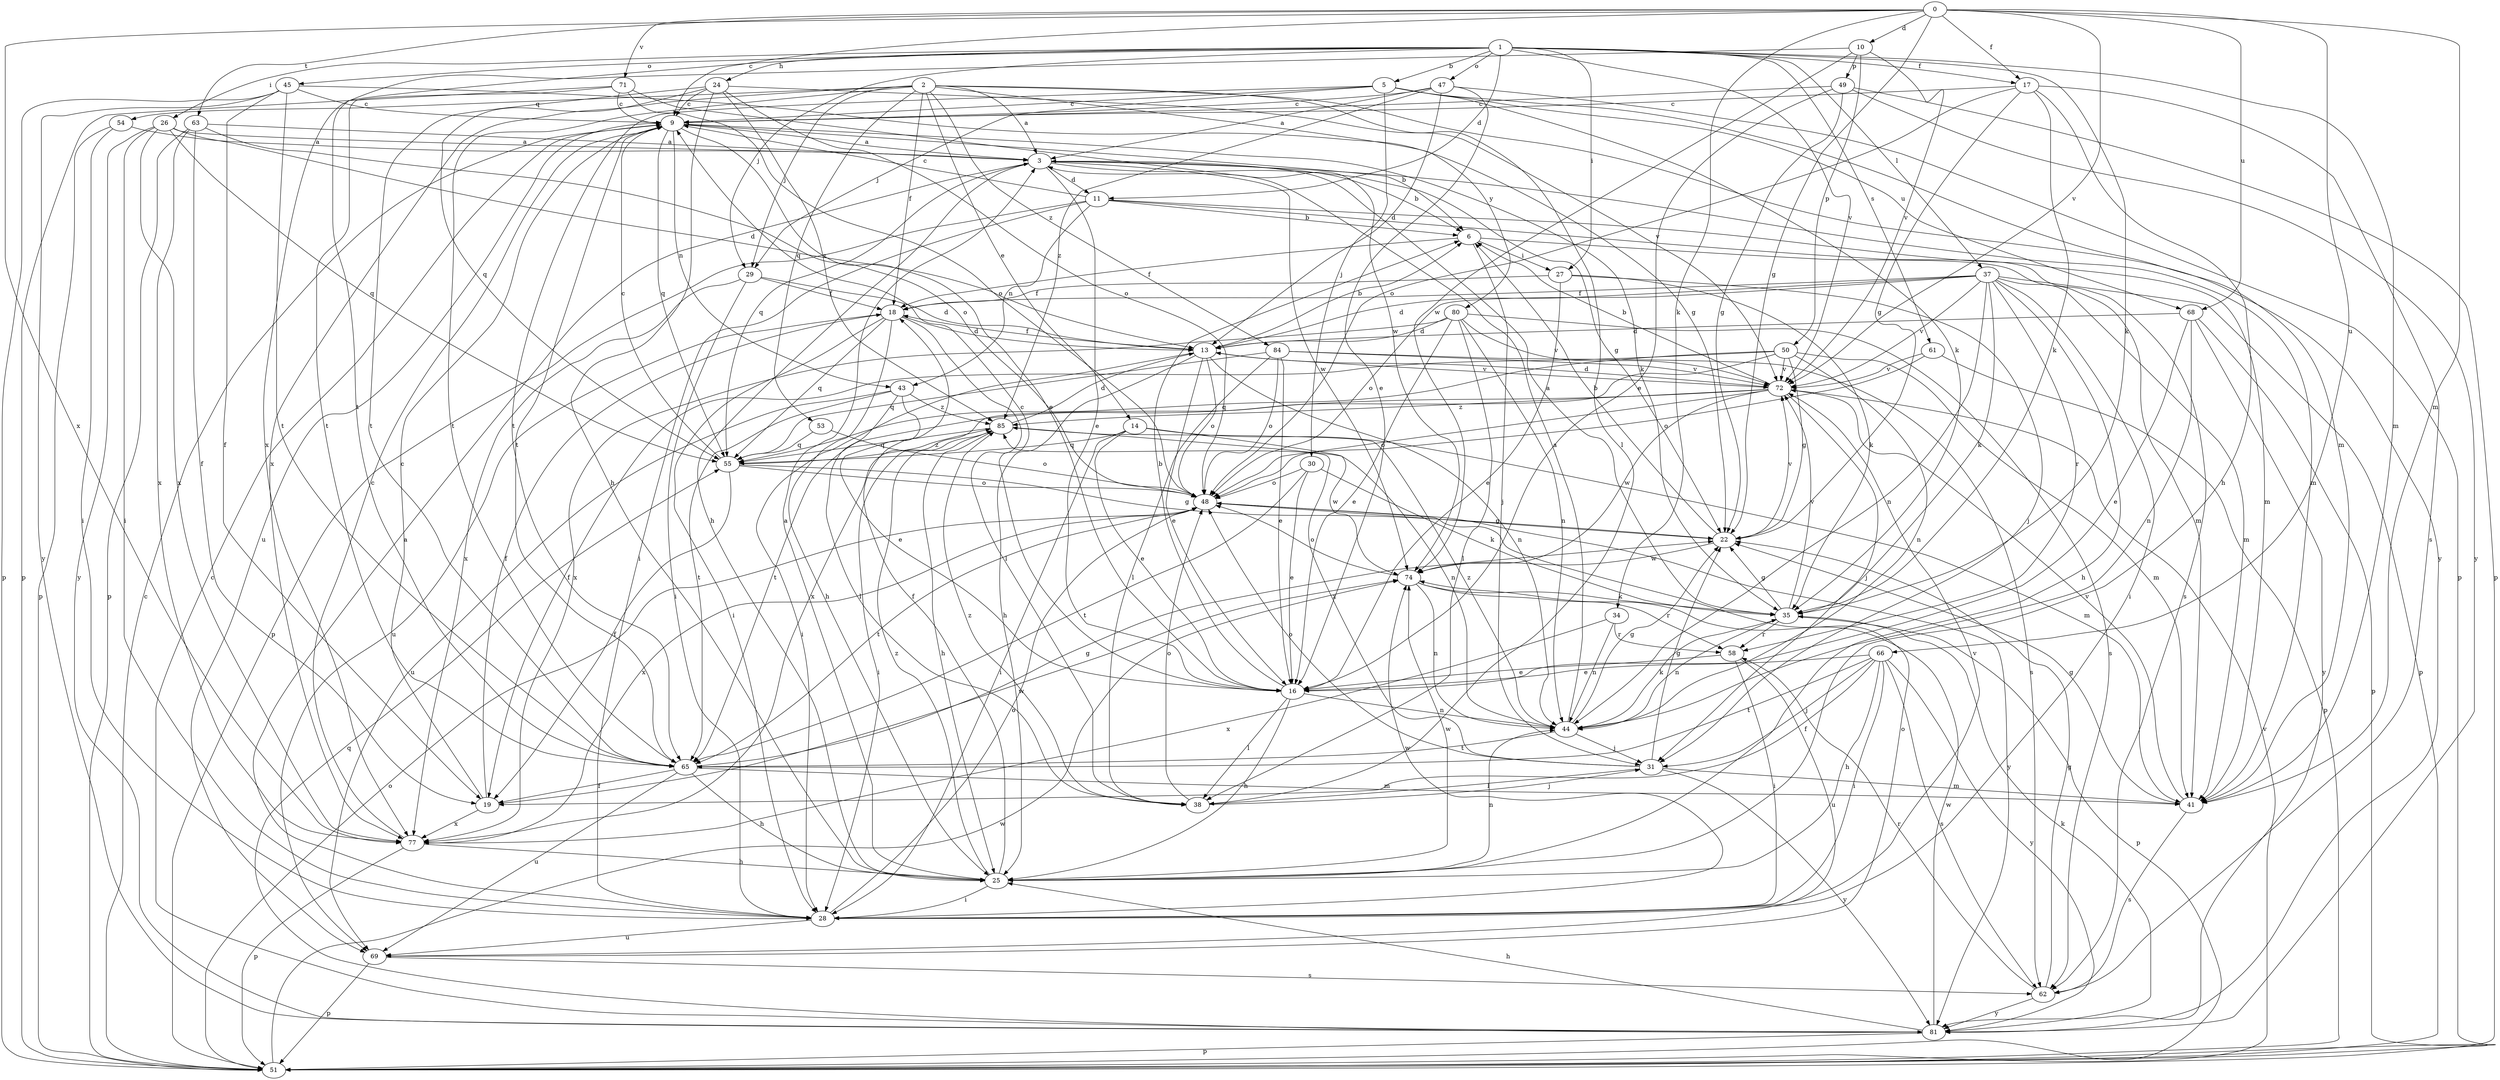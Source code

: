 strict digraph  {
0;
1;
2;
3;
5;
6;
9;
10;
11;
13;
14;
16;
17;
18;
19;
22;
24;
25;
26;
27;
28;
29;
30;
31;
34;
35;
37;
38;
41;
43;
44;
45;
47;
48;
49;
50;
51;
53;
54;
55;
58;
61;
62;
63;
65;
66;
68;
69;
71;
72;
74;
77;
80;
81;
84;
85;
0 -> 9  [label=c];
0 -> 10  [label=d];
0 -> 17  [label=f];
0 -> 22  [label=g];
0 -> 34  [label=k];
0 -> 41  [label=m];
0 -> 63  [label=t];
0 -> 66  [label=u];
0 -> 68  [label=u];
0 -> 71  [label=v];
0 -> 72  [label=v];
0 -> 77  [label=x];
1 -> 5  [label=b];
1 -> 11  [label=d];
1 -> 17  [label=f];
1 -> 24  [label=h];
1 -> 26  [label=i];
1 -> 27  [label=i];
1 -> 29  [label=j];
1 -> 35  [label=k];
1 -> 37  [label=l];
1 -> 41  [label=m];
1 -> 45  [label=o];
1 -> 47  [label=o];
1 -> 61  [label=s];
1 -> 65  [label=t];
1 -> 72  [label=v];
2 -> 3  [label=a];
2 -> 14  [label=e];
2 -> 18  [label=f];
2 -> 29  [label=j];
2 -> 38  [label=l];
2 -> 53  [label=q];
2 -> 54  [label=q];
2 -> 65  [label=t];
2 -> 77  [label=x];
2 -> 80  [label=y];
2 -> 81  [label=y];
2 -> 84  [label=z];
3 -> 6  [label=b];
3 -> 11  [label=d];
3 -> 16  [label=e];
3 -> 22  [label=g];
3 -> 25  [label=h];
3 -> 41  [label=m];
3 -> 55  [label=q];
3 -> 74  [label=w];
5 -> 9  [label=c];
5 -> 29  [label=j];
5 -> 30  [label=j];
5 -> 35  [label=k];
5 -> 41  [label=m];
5 -> 65  [label=t];
5 -> 68  [label=u];
6 -> 18  [label=f];
6 -> 27  [label=i];
6 -> 31  [label=j];
6 -> 41  [label=m];
9 -> 3  [label=a];
9 -> 6  [label=b];
9 -> 16  [label=e];
9 -> 35  [label=k];
9 -> 43  [label=n];
9 -> 55  [label=q];
9 -> 65  [label=t];
9 -> 69  [label=u];
10 -> 49  [label=p];
10 -> 50  [label=p];
10 -> 72  [label=v];
10 -> 74  [label=w];
10 -> 77  [label=x];
11 -> 6  [label=b];
11 -> 9  [label=c];
11 -> 28  [label=i];
11 -> 41  [label=m];
11 -> 43  [label=n];
11 -> 51  [label=p];
11 -> 62  [label=s];
13 -> 6  [label=b];
13 -> 16  [label=e];
13 -> 18  [label=f];
13 -> 25  [label=h];
13 -> 28  [label=i];
13 -> 44  [label=n];
13 -> 48  [label=o];
13 -> 72  [label=v];
14 -> 16  [label=e];
14 -> 28  [label=i];
14 -> 41  [label=m];
14 -> 55  [label=q];
14 -> 74  [label=w];
16 -> 6  [label=b];
16 -> 9  [label=c];
16 -> 25  [label=h];
16 -> 38  [label=l];
16 -> 44  [label=n];
17 -> 9  [label=c];
17 -> 22  [label=g];
17 -> 25  [label=h];
17 -> 35  [label=k];
17 -> 48  [label=o];
17 -> 62  [label=s];
18 -> 13  [label=d];
18 -> 25  [label=h];
18 -> 28  [label=i];
18 -> 38  [label=l];
18 -> 55  [label=q];
18 -> 69  [label=u];
19 -> 9  [label=c];
19 -> 18  [label=f];
19 -> 74  [label=w];
19 -> 77  [label=x];
22 -> 6  [label=b];
22 -> 72  [label=v];
22 -> 74  [label=w];
24 -> 9  [label=c];
24 -> 25  [label=h];
24 -> 48  [label=o];
24 -> 55  [label=q];
24 -> 65  [label=t];
24 -> 72  [label=v];
24 -> 85  [label=z];
25 -> 3  [label=a];
25 -> 18  [label=f];
25 -> 28  [label=i];
25 -> 44  [label=n];
25 -> 74  [label=w];
25 -> 85  [label=z];
26 -> 3  [label=a];
26 -> 13  [label=d];
26 -> 28  [label=i];
26 -> 55  [label=q];
26 -> 77  [label=x];
26 -> 81  [label=y];
27 -> 16  [label=e];
27 -> 18  [label=f];
27 -> 31  [label=j];
27 -> 35  [label=k];
28 -> 3  [label=a];
28 -> 48  [label=o];
28 -> 69  [label=u];
28 -> 72  [label=v];
28 -> 74  [label=w];
29 -> 13  [label=d];
29 -> 18  [label=f];
29 -> 28  [label=i];
29 -> 77  [label=x];
30 -> 16  [label=e];
30 -> 35  [label=k];
30 -> 48  [label=o];
30 -> 65  [label=t];
31 -> 22  [label=g];
31 -> 38  [label=l];
31 -> 41  [label=m];
31 -> 48  [label=o];
31 -> 81  [label=y];
31 -> 85  [label=z];
34 -> 44  [label=n];
34 -> 58  [label=r];
34 -> 77  [label=x];
35 -> 3  [label=a];
35 -> 22  [label=g];
35 -> 44  [label=n];
35 -> 51  [label=p];
35 -> 58  [label=r];
35 -> 72  [label=v];
37 -> 13  [label=d];
37 -> 18  [label=f];
37 -> 25  [label=h];
37 -> 28  [label=i];
37 -> 35  [label=k];
37 -> 41  [label=m];
37 -> 44  [label=n];
37 -> 48  [label=o];
37 -> 51  [label=p];
37 -> 58  [label=r];
37 -> 72  [label=v];
38 -> 31  [label=j];
38 -> 48  [label=o];
38 -> 85  [label=z];
41 -> 22  [label=g];
41 -> 62  [label=s];
41 -> 72  [label=v];
43 -> 16  [label=e];
43 -> 38  [label=l];
43 -> 65  [label=t];
43 -> 69  [label=u];
43 -> 85  [label=z];
44 -> 3  [label=a];
44 -> 22  [label=g];
44 -> 31  [label=j];
44 -> 35  [label=k];
44 -> 65  [label=t];
44 -> 85  [label=z];
45 -> 9  [label=c];
45 -> 19  [label=f];
45 -> 22  [label=g];
45 -> 51  [label=p];
45 -> 65  [label=t];
45 -> 81  [label=y];
47 -> 3  [label=a];
47 -> 9  [label=c];
47 -> 13  [label=d];
47 -> 16  [label=e];
47 -> 51  [label=p];
47 -> 85  [label=z];
48 -> 22  [label=g];
48 -> 65  [label=t];
48 -> 77  [label=x];
48 -> 81  [label=y];
49 -> 9  [label=c];
49 -> 16  [label=e];
49 -> 22  [label=g];
49 -> 51  [label=p];
49 -> 81  [label=y];
50 -> 19  [label=f];
50 -> 22  [label=g];
50 -> 41  [label=m];
50 -> 44  [label=n];
50 -> 55  [label=q];
50 -> 72  [label=v];
50 -> 77  [label=x];
51 -> 9  [label=c];
51 -> 48  [label=o];
51 -> 72  [label=v];
51 -> 74  [label=w];
53 -> 48  [label=o];
53 -> 55  [label=q];
54 -> 3  [label=a];
54 -> 28  [label=i];
54 -> 51  [label=p];
55 -> 9  [label=c];
55 -> 19  [label=f];
55 -> 22  [label=g];
55 -> 48  [label=o];
55 -> 85  [label=z];
58 -> 16  [label=e];
58 -> 28  [label=i];
58 -> 69  [label=u];
61 -> 48  [label=o];
61 -> 51  [label=p];
61 -> 72  [label=v];
62 -> 22  [label=g];
62 -> 58  [label=r];
62 -> 81  [label=y];
63 -> 3  [label=a];
63 -> 19  [label=f];
63 -> 48  [label=o];
63 -> 51  [label=p];
63 -> 77  [label=x];
65 -> 19  [label=f];
65 -> 22  [label=g];
65 -> 25  [label=h];
65 -> 41  [label=m];
65 -> 69  [label=u];
66 -> 16  [label=e];
66 -> 19  [label=f];
66 -> 25  [label=h];
66 -> 28  [label=i];
66 -> 31  [label=j];
66 -> 62  [label=s];
66 -> 65  [label=t];
66 -> 81  [label=y];
68 -> 13  [label=d];
68 -> 16  [label=e];
68 -> 44  [label=n];
68 -> 51  [label=p];
68 -> 81  [label=y];
69 -> 48  [label=o];
69 -> 51  [label=p];
69 -> 62  [label=s];
71 -> 9  [label=c];
71 -> 48  [label=o];
71 -> 51  [label=p];
71 -> 65  [label=t];
71 -> 74  [label=w];
72 -> 6  [label=b];
72 -> 13  [label=d];
72 -> 31  [label=j];
72 -> 48  [label=o];
72 -> 65  [label=t];
72 -> 74  [label=w];
72 -> 85  [label=z];
74 -> 35  [label=k];
74 -> 44  [label=n];
74 -> 48  [label=o];
74 -> 58  [label=r];
77 -> 9  [label=c];
77 -> 25  [label=h];
77 -> 51  [label=p];
80 -> 13  [label=d];
80 -> 16  [label=e];
80 -> 38  [label=l];
80 -> 44  [label=n];
80 -> 62  [label=s];
80 -> 72  [label=v];
80 -> 77  [label=x];
81 -> 9  [label=c];
81 -> 25  [label=h];
81 -> 35  [label=k];
81 -> 51  [label=p];
81 -> 55  [label=q];
81 -> 74  [label=w];
84 -> 16  [label=e];
84 -> 38  [label=l];
84 -> 48  [label=o];
84 -> 55  [label=q];
84 -> 62  [label=s];
84 -> 72  [label=v];
85 -> 13  [label=d];
85 -> 25  [label=h];
85 -> 28  [label=i];
85 -> 44  [label=n];
85 -> 55  [label=q];
}
